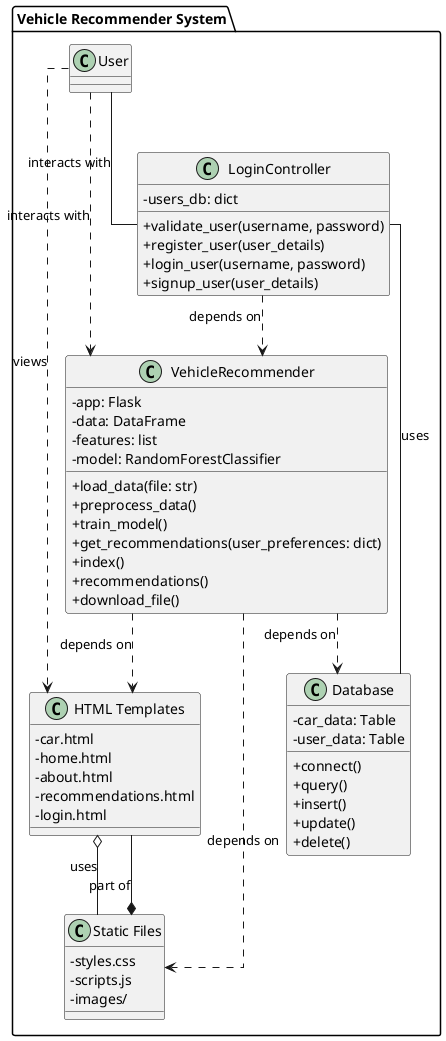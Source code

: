 @startuml
skinparam classAttributeIconSize 0
skinparam linetype ortho

package "Vehicle Recommender System" {
    class "VehicleRecommender" {
        - app: Flask
        - data: DataFrame
        - features: list
        - model: RandomForestClassifier
        + load_data(file: str)
        + preprocess_data()
        + train_model()
        + get_recommendations(user_preferences: dict)
        + index()
        + recommendations()
        + download_file()
    }

    class "HTML Templates" {
        - car.html
        - home.html
        - about.html
        - recommendations.html
        - login.html
    }

    class "Static Files" {
        - styles.css
        - scripts.js
        - images/
    }

    class "LoginController" {
        - users_db: dict
        + validate_user(username, password)
        + register_user(user_details)
        + login_user(username, password)
        + signup_user(user_details)
    }

    class "User"

    class "Database" {
        - car_data: Table
        - user_data: Table
        + connect()
        + query()
        + insert()
        + update()
        + delete()
    }

    "VehicleRecommender" ..> "HTML Templates" : depends on
    "VehicleRecommender" ..> "Static Files" : depends on
    "VehicleRecommender" ..> "Database" : depends on

    "LoginController" -- "Database" : uses
    "LoginController" ..> "VehicleRecommender" : depends on

    "User" -- "LoginController" : interacts with
    "User" ..> "HTML Templates" : views
    "User" ..> "VehicleRecommender" : interacts with

    "HTML Templates" o-- "Static Files" : uses
    "Static Files" *-- "HTML Templates" : part of
}
@enduml
